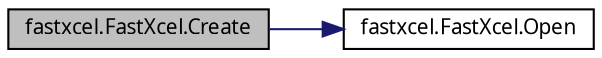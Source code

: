 digraph "fastxcel.FastXcel.Create"
{
  edge [fontname="FreeSans.ttf",fontsize="10",labelfontname="FreeSans.ttf",labelfontsize="10"];
  node [fontname="FreeSans.ttf",fontsize="10",shape=record];
  rankdir="LR";
  Node1 [label="fastxcel.FastXcel.Create",height=0.2,width=0.4,color="black", fillcolor="grey75", style="filled", fontcolor="black"];
  Node1 -> Node2 [color="midnightblue",fontsize="10",style="solid",fontname="FreeSans.ttf"];
  Node2 [label="fastxcel.FastXcel.Open",height=0.2,width=0.4,color="black", fillcolor="white", style="filled",URL="$classfastxcel_1_1_fast_xcel.html#ad881e37474d430192d26b54bf31f3226"];
}
